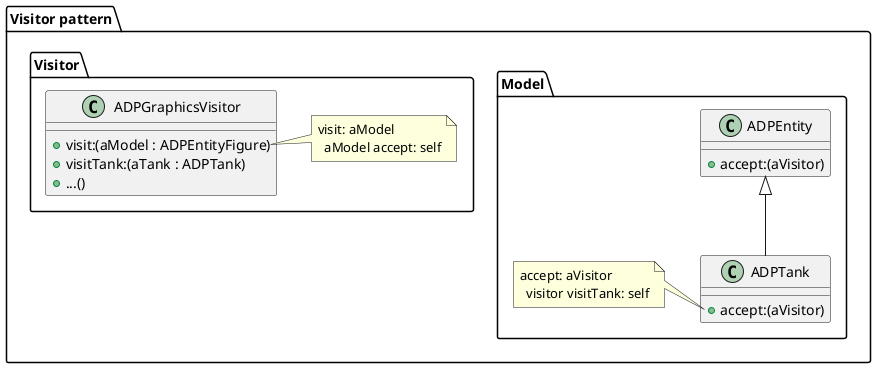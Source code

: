 @startuml

package "Visitor pattern" {

package Model {
  class ADPEntity {
    +accept:(aVisitor)
  }
  class ADPTank {
    +accept:(aVisitor)
  }

  ADPEntity <|-- ADPTank

  note left of ADPTank::accept:
  accept: aVisitor
    visitor visitTank: self
  end note
}

package "Visitor" {
  class ADPGraphicsVisitor {
    +visit:(aModel : ADPEntityFigure)
    +visitTank:(aTank : ADPTank)
    +...()
  }

  note right of ADPGraphicsVisitor::visit:
  visit: aModel
    aModel accept: self
  end note
}

@enduml

}
